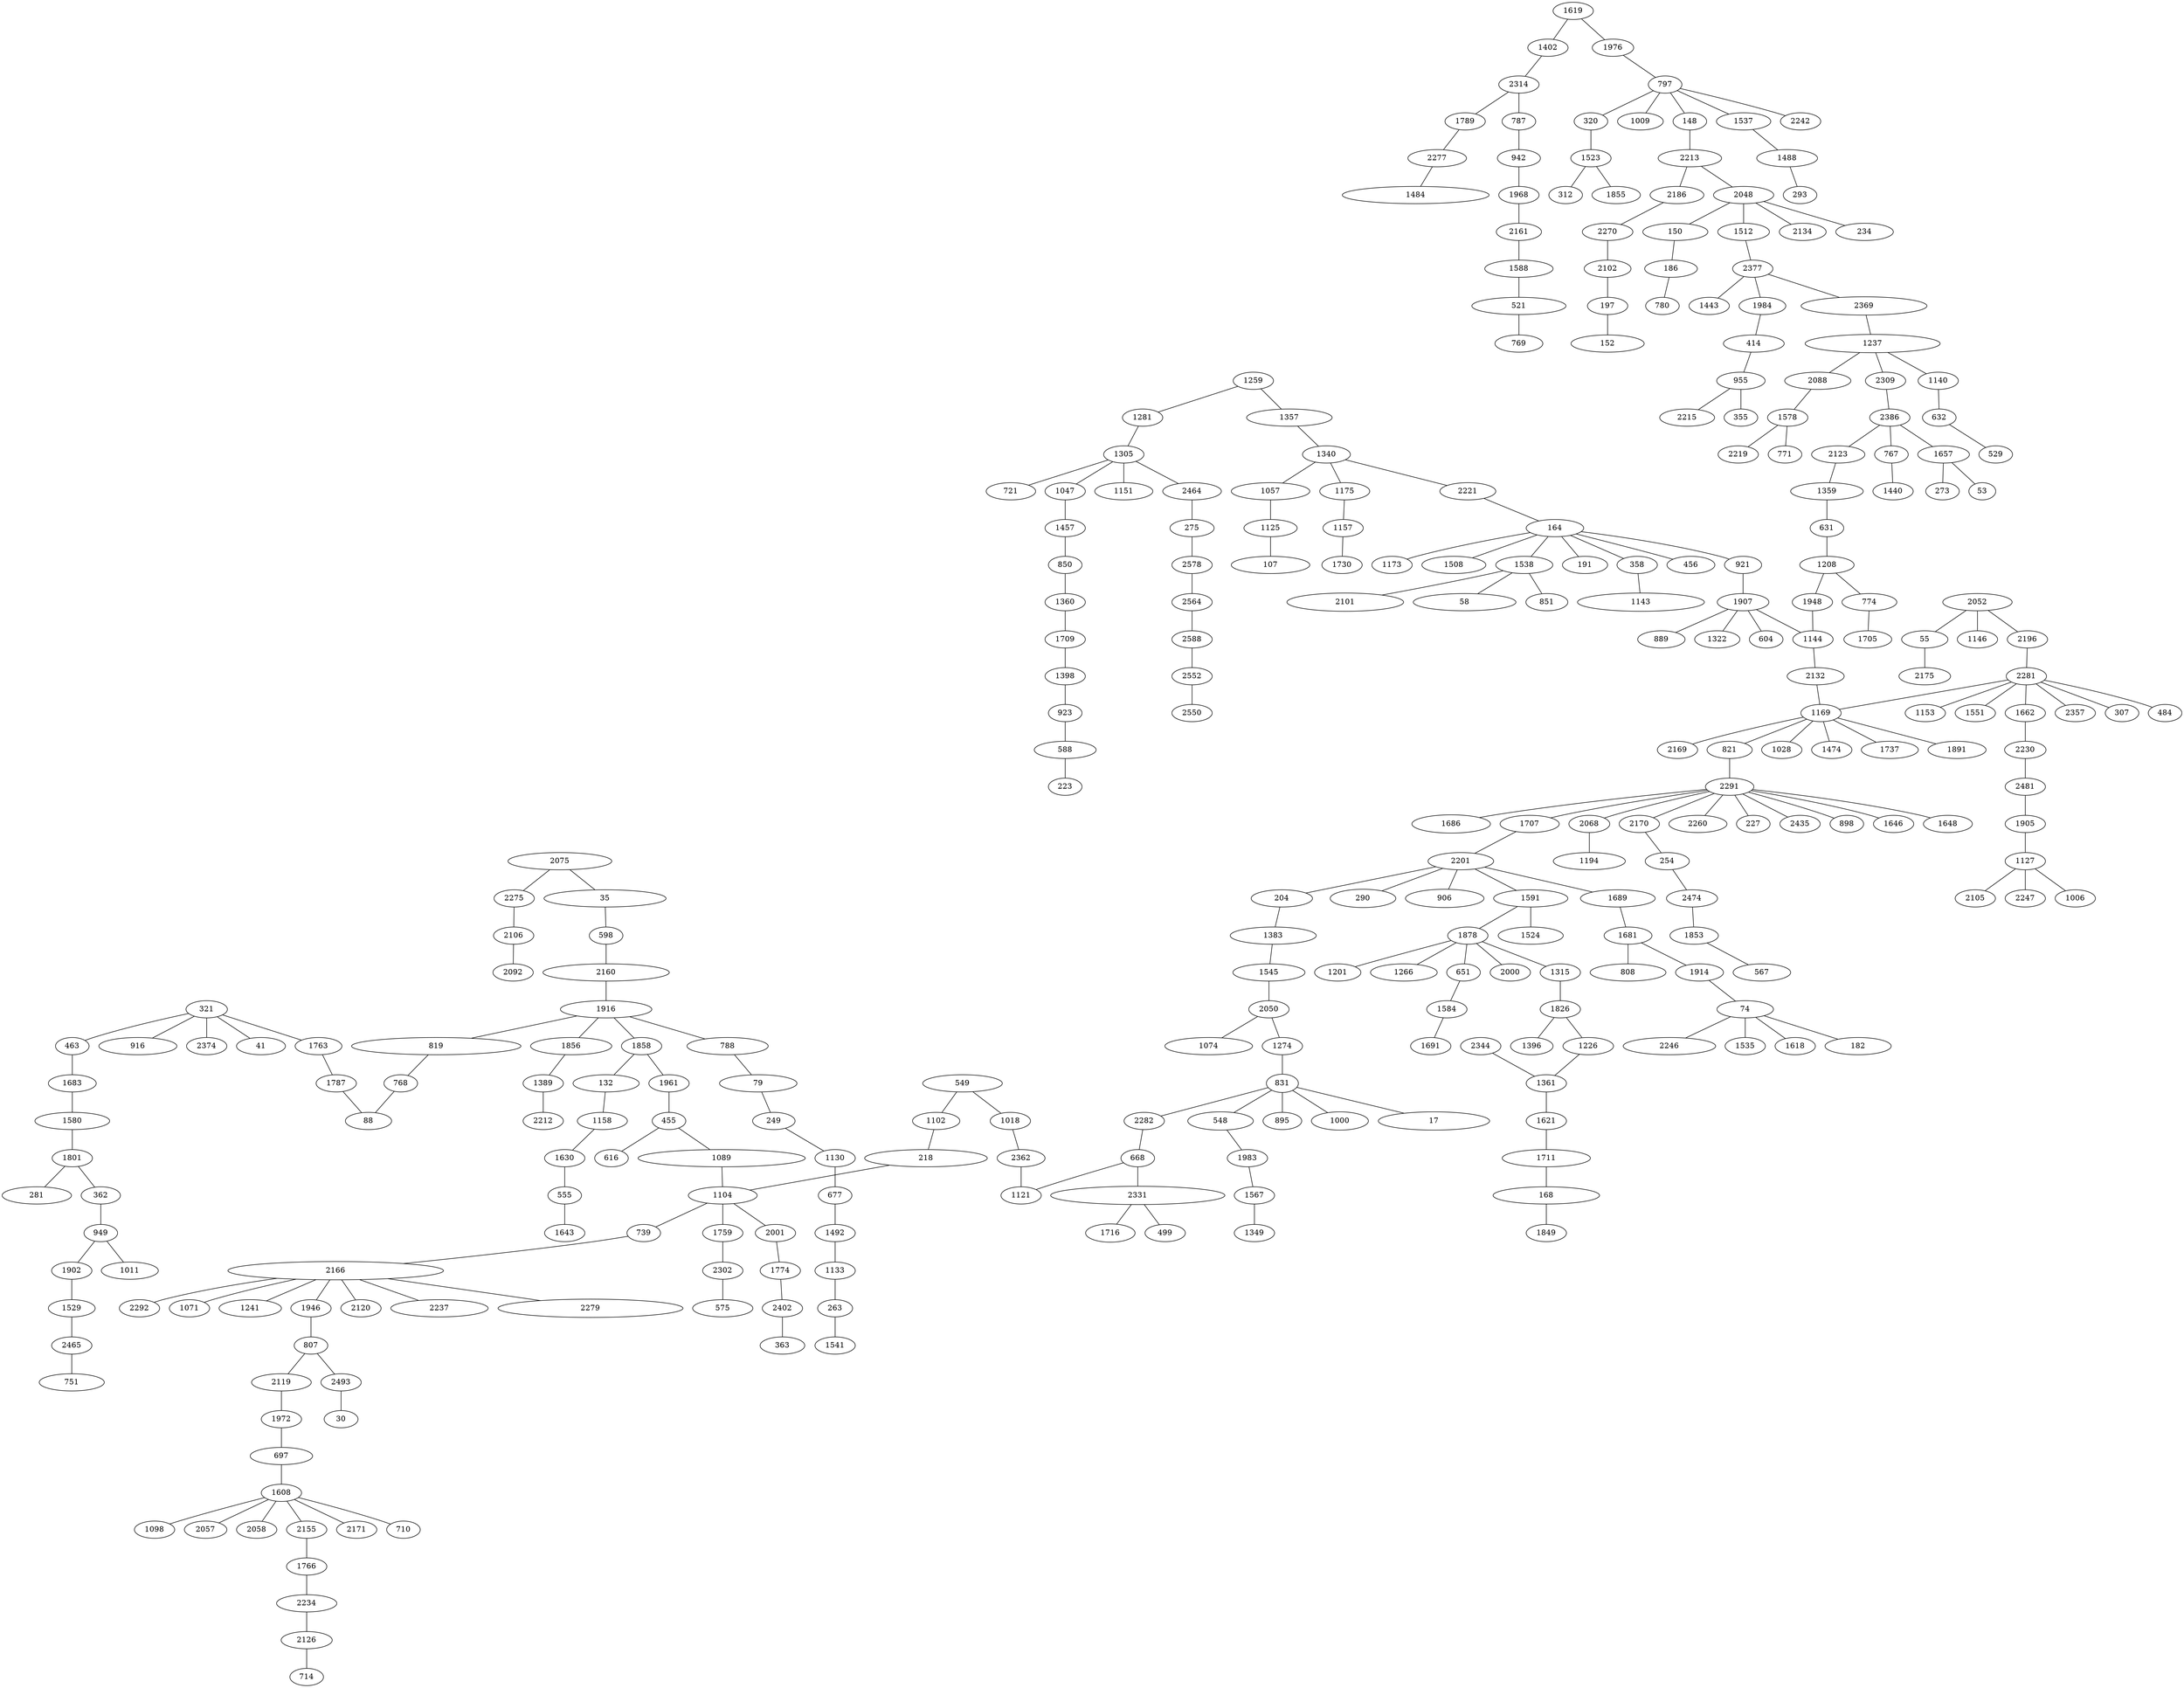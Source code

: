 graph {



	1000 [height="0.47", level="1", pos="16647.66,-24598.78", width="1.47"];
	1006 [height="0.19", level="5", pos="-19502.35,-39995.93", width="0.53"];
	1009 [height="0.24", level="4", pos="-37106.62,5399.49", width="1.18"];
	1011 [height="0.32", level="3", pos="30320.06,42332.45", width="1.47"];
	1018 [height="0.14", level="7", pos="33219.83,-21909.11", width="0.86"];
	1028 [height="0.19", level="5", pos="-9894.33,-7719.25", width="0.88"];
	1047 [height="0.14", level="7", pos="56.99,49828.87", width="0.35"];
	1057 [height="0.32", level="3", pos="-1079.00,35941.38", width="2.03"];
	107 [height="0.32", level="3", pos="4988.34,39573.71", width="2.03"];
	1071 [height="0.15", level="6", pos="21663.08,13719.65", width="0.81"];
	1074 [height="0.32", level="3", pos="14899.74,-16129.65", width="2.26"];
	1089 [height="0.32", level="3", pos="25284.85,3126.44", width="4.32"];
	1098 [height="0.14", level="7", pos="2022.86,27067.13", width="0.81"];
	1102 [height="0.19", level="5", pos="28205.48,-15206.33", width="1.22"];
	1104 [height="0.32", level="3", pos="20098.50,-34.85", width="1.78"];
	1121 [height="0.19", level="5", pos="31160.47,-28709.15", width="0.81"];
	1125 [height="0.32", level="3", pos="2747.25,38041.53", width="1.38"];
	1127 [height="0.15", level="6", pos="-18970.15,-39746.30", width="0.79"];
	1130 [height="0.15", level="6", pos="55425.44,3364.81", width="0.88"];
	1133 [height="0.19", level="5", pos="57621.38,-3973.92", width="0.90"];
	1140 [height="0.14", level="7", pos="-33972.98,-33429.21", width="0.44"];
	1143 [height="0.47", level="1", pos="-509.94,19929.81", width="3.28"];
	1144 [height="0.15", level="6", pos="-12833.30,4525.65", width="0.61"];
	1146 [height="0.19", level="5", pos="-7782.76,-27860.83", width="0.94"];
	1151 [height="0.32", level="3", pos="-2674.59,45626.42", width="1.50"];
	1153 [height="0.19", level="5", pos="-13786.08,-13849.58", width="0.67"];
	1157 [height="0.19", level="5", pos="-10314.52,36885.28", width="0.85"];
	1158 [height="0.32", level="3", pos="37580.03,-2433.88", width="1.29"];
	1169 [height="0.19", level="5", pos="-9761.83,-8605.00", width="0.47"];
	1173 [height="0.19", level="5", pos="-3517.31,21530.56", width="1.01"];
	1175 [height="0.24", level="4", pos="-8046.52,35918.49", width="1.29"];
	1194 [height="0.32", level="3", pos="-83.75,-11037.94", width="1.86"];
	1201 [height="0.32", level="3", pos="1566.27,-35887.85", width="1.19"];
	1208 [height="0.14", level="7", pos="-22463.83,2518.75", width="1.40"];
	1226 [height="0.24", level="4", pos="3923.33,-49878.81", width="1.31"];
	1237 [height="0.47", level="1", pos="-31693.44,-35268.79", width="3.49"];
	1241 [height="0.32", level="3", pos="21810.07,14732.20", width="1.61"];
	1259 [height="0.14", level="8", pos="-6016.68,40602.78", width="0.33"];
	1266 [height="0.39", level="2", pos="719.89,-37322.30", width="1.72"];
	1274 [height="0.39", level="2", pos="12234.11,-25378.44", width="0.38"];
	1281 [height="0.14", level="7", pos="-4110.95,43451.23", width="0.67"];
	1305 [height="0.14", level="7", pos="-3909.85,46091.95", width="0.54"];
	1315 [height="0.19", level="5", pos="2437.21,-41015.38", width="1.03"];
	132 [height="0.32", level="3", pos="36200.30,2411.10", width="1.71"];
	1322 [height="0.32", level="3", pos="-12185.74,10799.29", width="1.17"];
	1340 [height="0.24", level="4", pos="-5556.00,33681.96", width="1.24"];
	1349 [height="0.14", level="8", pos="17334.54,-45408.42", width="0.46"];
	1357 [height="0.39", level="2", pos="-4471.01,38930.92", width="2.21"];
	1359 [height="0.32", level="3", pos="-28093.44,-6027.58", width="1.88"];
	1360 [height="0.14", level="8", pos="8568.96,55703.28", width="0.50"];
	1361 [height="0.14", level="7", pos="5477.93,-52238.32", width="0.61"];
	1383 [height="0.15", level="6", pos="9535.44,-13865.61", width="2.22"];
	1389 [height="0.14", level="7", pos="42268.34,4201.11", width="0.86"];
	1396 [height="0.32", level="3", pos="3674.77,-46180.77", width="1.10"];
	1398 [height="0.14", level="7", pos="11302.57,56572.08", width="0.78"];
	1402 [height="0.15", level="6", pos="-32339.95,17175.18", width="0.92"];
	1440 [height="0.32", level="3", pos="-26877.09,-20889.56", width="0.68"];
	1443 [height="0.19", level="5", pos="-47795.36,-24189.33", width="1.04"];
	1457 [height="0.15", level="6", pos="1986.97,50960.83", width="0.54"];
	1474 [height="0.39", level="2", pos="-10364.02,-8281.74", width="0.86"];
	148 [height="0.19", level="5", pos="-41059.23,1122.08", width="0.82"];
	1484 [height="0.39", level="2", pos="-40505.26,31591.19", width="3.79"];
	1488 [height="0.32", level="3", pos="-42902.95,4428.84", width="1.57"];
	1492 [height="0.19", level="5", pos="57474.91,-746.50", width="0.97"];
	150 [height="0.19", level="5", pos="-45053.47,-10424.78", width="1.68"];
	1508 [height="0.32", level="3", pos="-5700.75,20932.25", width="1.65"];
	1512 [height="0.19", level="5", pos="-45350.44,-19389.01", width="1.33"];
	152 [height="0.32", level="3", pos="-61239.20,6436.58", width="1.89"];
	1523 [height="0.24", level="4", pos="-43705.08,13130.37", width="1.00"];
	1524 [height="0.39", level="2", pos="330.99,-28477.66", width="1.68"];
	1529 [height="0.32", level="3", pos="27133.50,45989.51", width="1.21"];
	1535 [height="0.24", level="4", pos="10954.85,-37904.35", width="0.71"];
	1537 [height="0.15", level="6", pos="-40998.27,4969.05", width="1.40"];
	1538 [height="0.39", level="2", pos="-11849.97,23496.38", width="1.47"];
	1541 [height="0.14", level="7", pos="58067.50,-9645.88", width="0.79"];
	1545 [height="0.24", level="4", pos="12334.44,-13029.16", width="1.86"];
	1551 [height="0.19", level="5", pos="-14574.45,-14804.92", width="0.42"];
	1567 [height="0.15", level="6", pos="17585.95,-42700.35", width="0.85"];
	1578 [height="0.19", level="5", pos="-31938.95,-44653.58", width="0.65"];
	1580 [height="0.32", level="3", pos="24963.47,37653.43", width="1.93"];
	1584 [height="0.14", level="8", pos="-3558.82,-39025.30", width="0.22"];
	1588 [height="0.24", level="4", pos="-34937.36,38545.28", width="1.76"];
	1591 [height="0.39", level="2", pos="1220.93,-30534.27", width="1.92"];
	1608 [height="0.14", level="7", pos="2938.21,27027.61", width="1.00"];
	1618 [height="0.24", level="4", pos="11330.62,-37074.23", width="0.93"];
	1619 [height="0.14", level="8", pos="-36017.86,14039.35", width="0.75"];
	1621 [height="0.14", level="8", pos="6382.44,-53011.36", width="0.35"];
	1630 [height="0.19", level="5", pos="39320.59,-6236.64", width="0.93"];
	164 [height="0.24", level="4", pos="-4845.11,21529.48", width="1.49"];
	1643 [height="0.14", level="8", pos="41293.49,-7988.77", width="0.50"];
	1646 [height="0.19", level="5", pos="-3666.05,-11869.55", width="0.43"];
	1648 [height="0.39", level="2", pos="-1245.64,-12204.24", width="1.26"];
	1657 [height="0.32", level="3", pos="-32990.25,-20638.98", width="1.33"];
	1662 [height="0.14", level="7", pos="-15117.86,-19209.16", width="0.92"];
	168 [height="0.39", level="2", pos="12010.93,-53707.98", width="2.75"];
	1681 [height="0.14", level="8", pos="7625.52,-25823.46", width="1.24"];
	1683 [height="0.32", level="3", pos="28454.00,34648.23", width="1.24"];
	1686 [height="0.47", level="1", pos="-2733.09,-12699.15", width="2.03"];
	1689 [height="0.19", level="5", pos="6087.32,-23609.50", width="1.93"];
	1691 [height="0.14", level="8", pos="-5589.07,-39832.80", width="0.54"];
	17 [height="0.47", level="1", pos="13698.65,-26036.05", width="2.88"];
	1705 [height="0.32", level="3", pos="-20855.86,8676.55", width="1.24"];
	1707 [height="0.15", level="6", pos="-97.83,-15872.08", width="1.53"];
	1709 [height="0.14", level="7", pos="8890.85,56401.03", width="0.53"];
	1711 [height="0.39", level="2", pos="8317.63,-52916.39", width="2.28"];
	1716 [height="0.47", level="1", pos="36535.94,-35898.11", width="1.28"];
	1730 [height="0.14", level="7", pos="-11194.50,37536.35", width="0.53"];
	1737 [height="0.24", level="4", pos="-8777.94,-7302.62", width="1.47"];
	1759 [height="0.14", level="8", pos="21207.59,-227.97", width="0.71"];
	1763 [height="0.39", level="2", pos="38071.23,31657.73", width="1.21"];
	1766 [height="0.14", level="7", pos="7193.03,35139.31", width="0.78"];
	1774 [height="0.14", level="7", pos="24009.56,-4228.92", width="0.67"];
	1787 [height="0.24", level="4", pos="40907.98,29809.57", width="0.67"];
	1789 [height="0.32", level="3", pos="-34655.04,24958.07", width="0.86"];
	1801 [height="0.32", level="3", pos="26530.41,40431.28", width="0.79"];
	182 [height="0.39", level="2", pos="10298.47,-38481.12", width="1.71"];
	1826 [height="0.19", level="5", pos="3492.22,-46059.43", width="0.68"];
	1849 [height="0.19", level="5", pos="13084.40,-53823.09", width="0.69"];
	1853 [height="0.19", level="5", pos="11376.45,-4992.11", width="1.25"];
	1855 [height="0.14", level="7", pos="-43640.50,13731.43", width="1.25"];
	1856 [height="0.39", level="2", pos="42275.34,5151.65", width="2.10"];
	1858 [height="0.19", level="5", pos="36166.81,5724.62", width="0.82"];
	186 [height="0.19", level="5", pos="-46552.31,-9749.50", width="1.36"];
	1878 [height="0.15", level="6", pos="1423.50,-36664.57", width="0.53"];
	1891 [height="0.32", level="3", pos="-8399.71,-8289.90", width="1.50"];
	1902 [height="0.19", level="5", pos="28651.01,44653.70", width="1.01"];
	1905 [height="0.15", level="6", pos="-17323.74,-35714.25", width="0.78"];
	1907 [height="0.19", level="5", pos="-11306.60,10481.97", width="1.33"];
	191 [height="0.24", level="4", pos="-3880.93,22289.87", width="1.17"];
	1914 [height="0.24", level="4", pos="8998.54,-29360.20", width="1.24"];
	1916 [height="0.39", level="2", pos="40043.27,9939.05", width="2.36"];
	1946 [height="0.15", level="6", pos="17604.32,16439.28", width="0.81"];
	1948 [height="0.15", level="6", pos="-17694.58,5457.37", width="0.81"];
	1961 [height="0.19", level="5", pos="31051.71,4920.86", width="0.36"];
	1968 [height="0.15", level="6", pos="-31167.22,33469.05", width="0.92"];
	197 [height="0.19", level="5", pos="-59829.60,5603.29", width="1.04"];
	1972 [height="0.19", level="5", pos="7379.90,21930.95", width="0.32"];
	1976 [height="0.19", level="5", pos="-35293.08,10831.39", width="1.07"];
	1983 [height="0.14", level="8", pos="18015.03,-42440.16", width="0.74"];
	1984 [height="0.19", level="5", pos="-49060.24,-26141.20", width="1.21"];
	2000 [height="0.14", level="8", pos="1852.75,-36587.67", width="0.92"];
	2001 [height="0.14", level="7", pos="20931.34,-2306.87", width="0.61"];
	204 [height="0.32", level="3", pos="6804.64,-15607.66", width="1.58"];
	2048 [height="0.19", level="5", pos="-43542.37,-11124.95", width="1.56"];
	2050 [height="0.24", level="4", pos="15732.31,-16039.90", width="0.92"];
	2052 [height="0.32", level="3", pos="-9791.27,-26368.35", width="1.79"];
	2057 [height="0.14", level="7", pos="3843.07,27458.90", width="1.10"];
	2058 [height="0.14", level="8", pos="3619.36,26598.81", width="0.57"];
	2068 [height="0.14", level="7", pos="-1097.24,-11286.72", width="1.06"];
	2075 [height="0.32", level="3", pos="24752.93,27802.35", width="2.68"];
	2088 [height="0.19", level="5", pos="-32675.95,-39888.88", width="1.71"];
	2092 [height="0.14", level="7", pos="20325.65,30526.63", width="0.64"];
	2101 [height="0.47", level="1", pos="-14961.30,23255.93", width="3.01"];
	2102 [height="0.32", level="3", pos="-57492.87,4270.01", width="1.21"];
	2105 [height="0.15", level="6", pos="-18675.54,-40840.00", width="0.61"];
	2106 [height="0.14", level="7", pos="21563.86,29609.61", width="0.81"];
	2119 [height="0.19", level="5", pos="11448.66,20092.97", width="1.54"];
	2120 [height="0.14", level="7", pos="21094.79,12218.64", width="0.65"];
	2123 [height="0.19", level="5", pos="-29201.72,-14500.12", width="1.38"];
	2126 [height="0.14", level="7", pos="10025.93,40879.92", width="1.32"];
	2132 [height="0.32", level="3", pos="-9165.86,-1822.18", width="1.47"];
	2134 [height="0.15", level="6", pos="-42317.86,-11898.49", width="1.21"];
	2155 [height="0.14", level="7", pos="4997.69,31538.59", width="0.71"];
	2160 [height="0.39", level="2", pos="37310.47,17744.35", width="3.26"];
	2161 [height="0.15", level="6", pos="-32115.40,36785.47", width="1.17"];
	2166 [height="0.47", level="1", pos="20200.14,13224.62", width="5.57"];
	2169 [height="0.19", level="5", pos="-10293.52,-9050.31", width="0.75"];
	2170 [height="0.15", level="6", pos="1510.39,-8467.42", width="0.57"];
	2171 [height="0.14", level="7", pos="4002.96,26917.96", width="0.63"];
	2175 [height="0.32", level="3", pos="-11083.93,-35098.21", width="1.33"];
	218 [height="0.32", level="3", pos="22789.63,-10993.68", width="3.17"];
	2186 [height="0.15", level="6", pos="-48046.54,-963.53", width="1.39"];
	2196 [height="0.19", level="5", pos="-11654.58,-19470.18", width="0.74"];
	2201 [height="0.32", level="3", pos="2780.59,-19898.51", width="1.69"];
	2212 [height="0.14", level="7", pos="42685.53,3319.32", width="0.67"];
	2213 [height="0.19", level="5", pos="-44269.19,-4275.92", width="1.64"];
	2215 [height="0.19", level="5", pos="-53868.17,-30338.48", width="1.42"];
	2219 [height="0.19", level="5", pos="-32375.48,-45366.54", width="0.86"];
	2221 [height="0.19", level="5", pos="-4529.88,27952.32", width="1.44"];
	223 [height="0.15", level="6", pos="13243.98,51530.86", width="0.86"];
	2230 [height="0.14", level="7", pos="-15661.11,-26023.17", width="1.07"];
	2234 [height="0.14", level="7", pos="8590.64,39305.65", width="1.56"];
	2237 [height="0.32", level="3", pos="21232.61,15405.71", width="2.51"];
	2242 [height="0.19", level="5", pos="-36770.87,4340.61", width="0.72"];
	2246 [height="0.24", level="4", pos="10918.09,-36027.36", width="2.39"];
	2247 [height="0.15", level="6", pos="-19569.82,-41027.40", width="0.74"];
	2260 [height="0.32", level="3", pos="-1930.69,-10368.59", width="1.50"];
	227 [height="0.19", level="5", pos="-3188.41,-12364.17", width="0.36"];
	2270 [height="0.32", level="3", pos="-51485.15,700.79", width="1.31"];
	2275 [height="0.14", level="7", pos="22103.01,29163.03", width="1.00"];
	2277 [height="0.39", level="2", pos="-37694.00,28392.05", width="1.51"];
	2279 [height="0.47", level="1", pos="24274.84,14073.37", width="4.78"];
	2281 [height="0.14", level="7", pos="-13678.40,-14750.56", width="0.64"];
	2282 [height="0.14", level="7", pos="23544.14,-29338.80", width="1.04"];
	2291 [height="0.15", level="6", pos="-2434.48,-11232.25", width="1.25"];
	2292 [height="0.14", level="8", pos="21808.54,12495.13", width="0.43"];
	2302 [height="0.14", level="7", pos="23657.44,-1409.84", width="0.64"];
	2309 [height="0.19", level="5", pos="-30471.48,-29410.56", width="0.85"];
	2314 [height="0.24", level="4", pos="-33505.49,22846.33", width="0.57"];
	2331 [height="0.47", level="1", pos="32780.74,-35187.76", width="4.50"];
	234 [height="0.19", level="5", pos="-42333.58,-11086.79", width="1.49"];
	2344 [height="0.19", level="5", pos="5138.17,-53536.52", width="0.29"];
	2357 [height="0.15", level="6", pos="-14393.71,-14062.25", width="0.40"];
	2362 [height="0.19", level="5", pos="33613.23,-25199.24", width="1.24"];
	2369 [height="0.47", level="1", pos="-46970.25,-27919.61", width="3.25"];
	2374 [height="0.14", level="7", pos="32600.11,32767.00", width="0.18"];
	2377 [height="0.14", level="7", pos="-47707.77,-24698.12", width="0.94"];
	2386 [height="0.19", level="5", pos="-30386.09,-20838.33", width="0.54"];
	2402 [height="0.14", level="7", pos="24374.32,-5656.07", width="0.82"];
	2435 [height="0.14", level="7", pos="-4479.38,-11216.77", width="0.47"];
	2464 [height="0.32", level="3", pos="-6679.37,46899.74", width="1.51"];
	2465 [height="0.32", level="3", pos="24790.72,46820.25", width="0.96"];
	2474 [height="0.19", level="5", pos="7659.27,-4969.85", width="1.32"];
	2481 [height="0.15", level="6", pos="-16921.50,-28538.96", width="0.89"];
	249 [height="0.24", level="4", pos="53333.38,5529.41", width="1.10"];
	2493 [height="0.32", level="3", pos="14973.75,17332.04", width="0.90"];
	254 [height="0.14", level="7", pos="5859.85,-7882.74", width="1.14"];
	2550 [height="0.14", level="8", pos="-21172.62,47394.87", width="0.54"];
	2552 [height="0.14", level="8", pos="-20152.97,47138.61", width="0.68"];
	2564 [height="0.14", level="8", pos="-17147.19,46786.07", width="0.53"];
	2578 [height="0.14", level="7", pos="-14174.26,49027.49", width="0.65"];
	2588 [height="0.14", level="8", pos="-19196.64,48297.60", width="0.61"];
	263 [height="0.19", level="5", pos="58115.01,-7937.69", width="0.90"];
	273 [height="0.15", level="6", pos="-33648.98,-20773.50", width="0.33"];
	275 [height="0.14", level="7", pos="-11593.92,46448.35", width="1.14"];
	281 [height="0.32", level="3", pos="26842.20,39573.10", width="1.79"];
	290 [height="0.47", level="1", pos="2338.53,-18435.94", width="1.69"];
	293 [height="0.19", level="5", pos="-44716.10,4283.93", width="0.72"];
	30 [height="0.32", level="3", pos="15285.09,16290.68", width="0.88"];
	307 [height="0.15", level="6", pos="-12759.41,-14582.56", width="0.26"];
	312 [height="0.14", level="7", pos="-44748.45,13887.72", width="0.65"];
	320 [height="0.24", level="4", pos="-40957.08,8771.36", width="0.76"];
	321 [height="0.32", level="3", pos="32904.58,32403.14", width="1.07"];
	35 [height="0.39", level="2", pos="29434.04,25162.62", width="3.15"];
	355 [height="0.15", level="6", pos="-53708.84,-31470.49", width="0.75"];
	358 [height="0.19", level="5", pos="-2154.14,20476.24", width="1.04"];
	362 [height="0.14", level="7", pos="28367.50,41796.59", width="1.01"];
	363 [height="0.14", level="7", pos="26153.66,-6099.14", width="1.15"];
	41 [height="0.32", level="3", pos="32943.56,30673.03", width="1.26"];
	414 [height="0.14", level="8", pos="-52175.75,-29105.81", width="1.57"];
	455 [height="0.14", level="8", pos="28190.77,5051.59", width="0.47"];
	456 [height="0.19", level="5", pos="-5334.47,22409.39", width="1.24"];
	463 [height="0.14", level="7", pos="29393.28,33329.51", width="0.64"];
	484 [height="0.19", level="5", pos="-13831.07,-15521.06", width="0.63"];
	499 [height="0.15", level="6", pos="33513.92,-35080.85", width="1.04"];
	521 [height="0.24", level="4", pos="-37904.26,40870.90", width="2.43"];
	529 [height="0.15", level="6", pos="-32838.52,-31520.19", width="0.64"];
	53 [height="0.32", level="3", pos="-34237.17,-20001.81", width="0.35"];
	548 [height="0.47", level="1", pos="17567.83,-38571.06", width="1.69"];
	549 [height="0.14", level="7", pos="31404.79,-18541.08", width="2.06"];
	55 [height="0.32", level="3", pos="-10107.40,-32082.63", width="1.19"];
	555 [height="0.14", level="8", pos="39171.61,-6715.25", width="0.67"];
	567 [height="0.19", level="5", pos="12719.84,-3898.48", width="1.49"];
	575 [height="0.32", level="3", pos="24161.44,-1187.20", width="1.56"];
	58 [height="0.39", level="2", pos="-15920.35,24207.19", width="2.65"];
	588 [height="0.32", level="3", pos="12690.57,53455.50", width="1.60"];
	598 [height="0.32", level="3", pos="33967.84,21972.81", width="0.65"];
	604 [height="0.32", level="3", pos="-10832.50,10075.34", width="0.58"];
	616 [height="0.14", level="8", pos="28421.72,3388.93", width="0.51"];
	631 [height="0.19", level="5", pos="-24227.35,1240.95", width="0.65"];
	632 [height="0.14", level="7", pos="-32656.12,-32510.68", width="0.60"];
	651 [height="0.32", level="3", pos="-2598.32,-38181.81", width="0.67"];
	668 [height="0.14", level="8", pos="30332.61,-33298.11", width="0.67"];
	677 [height="0.14", level="7", pos="56191.18,2856.73", width="0.67"];
	697 [height="0.15", level="6", pos="4041.21,24330.89", width="1.61"];
	710 [height="0.15", level="6", pos="3779.92,25715.49", width="0.69"];
	714 [height="0.14", level="7", pos="10513.69,43023.13", width="0.82"];
	721 [height="0.39", level="2", pos="-4318.14,45752.56", width="1.28"];
	739 [height="0.15", level="6", pos="19929.02,6387.73", width="0.81"];
	74 [height="0.24", level="4", pos="10295.11,-36353.63", width="1.46"];
	751 [height="0.32", level="3", pos="23030.09,46812.94", width="1.68"];
	767 [height="0.19", level="5", pos="-28133.19,-22129.12", width="0.64"];
	768 [height="0.24", level="4", pos="42834.86,23622.91", width="0.50"];
	769 [height="0.24", level="4", pos="-40017.55,41868.34", width="1.24"];
	771 [height="0.19", level="5", pos="-31678.38,-44985.00", width="0.83"];
	774 [height="0.32", level="3", pos="-21531.11,7246.56", width="1.42"];
	780 [height="0.15", level="6", pos="-47367.00,-9212.63", width="0.32"];
	787 [height="0.24", level="4", pos="-30405.32,26992.94", width="0.50"];
	788 [height="0.24", level="4", pos="45318.40,8126.93", width="2.10"];
	79 [height="0.39", level="2", pos="49654.22,6786.14", width="2.00"];
	797 [height="0.19", level="5", pos="-38553.76,5343.57", width="0.83"];
	807 [height="0.15", level="6", pos="14692.67,18330.50", width="0.46"];
	808 [height="0.39", level="2", pos="7270.85,-25675.98", width="1.96"];
	819 [height="0.39", level="2", pos="42379.88,19305.62", width="4.38"];
	821 [height="0.19", level="5", pos="-5720.26,-10071.05", width="1.17"];
	831 [height="0.47", level="1", pos="18595.80,-30018.42", width="0.82"];
	850 [height="0.19", level="5", pos="4352.92,55417.94", width="0.78"];
	851 [height="0.32", level="3", pos="-14265.86,24921.36", width="1.08"];
	88 [height="0.32", level="3", pos="42504.59,27025.85", width="1.19"];
	889 [height="0.32", level="3", pos="-10171.84,10915.90", width="1.22"];
	895 [height="0.14", level="7", pos="16825.15,-28163.22", width="1.00"];
	898 [height="0.15", level="6", pos="-2777.70,-10577.36", width="0.50"];
	906 [height="0.47", level="1", pos="1121.35,-20492.30", width="2.03"];
	916 [height="0.32", level="3", pos="34090.19,31395.91", width="2.01"];
	921 [height="0.19", level="5", pos="-7923.53,16158.07", width="0.96"];
	923 [height="0.14", level="7", pos="12352.69,53690.85", width="0.76"];
	942 [height="0.15", level="6", pos="-29924.60,30946.62", width="1.11"];
	949 [height="0.19", level="5", pos="28585.24,42734.85", width="0.75"];
	955 [height="0.14", level="7", pos="-52837.98,-29166.62", width="1.25"];
	767 -- 1440 [ ];
	1359 -- 631 [ ];
	631 -- 1208 [ ];
	1208 -- 774 [ ];
	1208 -- 1948 [ ];
	774 -- 1705 [ ];
	1948 -- 1144 [ ];
	1144 -- 2132 [ ];
	2132 -- 1169 [ ];
	2052 -- 55 [ ];
	2314 -- 787 [ ];
	2052 -- 1146 [ ];
	2052 -- 2196 [ ];
	55 -- 2175 [ ];
	2196 -- 2281 [ ];
	2281 -- 484 [ ];
	2281 -- 1169 [ ];
	2281 -- 1153 [ ];
	2281 -- 2357 [ ];
	2281 -- 1551 [ ];
	2281 -- 307 [ ];
	2314 -- 1789 [ ];
	2281 -- 1662 [ ];
	1169 -- 821 [ ];
	1169 -- 2169 [ ];
	1169 -- 1891 [ ];
	1169 -- 1474 [ ];
	1169 -- 1028 [ ];
	1169 -- 1737 [ ];
	1662 -- 2230 [ ];
	821 -- 2291 [ ];
	2230 -- 2481 [ ];
	148 -- 2213 [ ];
	2291 -- 2170 [ ];
	2291 -- 1707 [ ];
	2291 -- 2068 [ ];
	2291 -- 2260 [ ];
	2291 -- 1686 [ ];
	2291 -- 227 [ ];
	2291 -- 1648 [ ];
	2291 -- 898 [ ];
	2291 -- 1646 [ ];
	2291 -- 2435 [ ];
	320 -- 1523 [ ];
	2481 -- 1905 [ ];
	2170 -- 254 [ ];
	1707 -- 2201 [ ];
	2068 -- 1194 [ ];
	1905 -- 1127 [ ];
	2075 -- 2275 [ ];
	2075 -- 35 [ ];
	2275 -- 2106 [ ];
	35 -- 598 [ ];
	2106 -- 2092 [ ];
	1537 -- 1488 [ ];
	598 -- 2160 [ ];
	2160 -- 1916 [ ];
	1916 -- 1858 [ ];
	1916 -- 819 [ ];
	1916 -- 1856 [ ];
	1916 -- 788 [ ];
	1858 -- 132 [ ];
	1858 -- 1961 [ ];
	819 -- 768 [ ];
	1856 -- 1389 [ ];
	787 -- 942 [ ];
	788 -- 79 [ ];
	132 -- 1158 [ ];
	1961 -- 455 [ ];
	768 -- 88 [ ];
	1389 -- 2212 [ ];
	79 -- 249 [ ];
	254 -- 2474 [ ];
	2201 -- 204 [ ];
	2201 -- 290 [ ];
	2201 -- 906 [ ];
	1789 -- 2277 [ ];
	2201 -- 1591 [ ];
	2201 -- 1689 [ ];
	1127 -- 1006 [ ];
	1127 -- 2105 [ ];
	1127 -- 2247 [ ];
	2474 -- 1853 [ ];
	204 -- 1383 [ ];
	1591 -- 1878 [ ];
	1591 -- 1524 [ ];
	1689 -- 1681 [ ];
	2213 -- 2048 [ ];
	1853 -- 567 [ ];
	1383 -- 1545 [ ];
	1878 -- 1315 [ ];
	1878 -- 651 [ ];
	1878 -- 1201 [ ];
	1878 -- 2000 [ ];
	1878 -- 1266 [ ];
	1681 -- 808 [ ];
	1681 -- 1914 [ ];
	321 -- 463 [ ];
	2213 -- 2186 [ ];
	321 -- 1763 [ ];
	321 -- 2374 [ ];
	321 -- 916 [ ];
	321 -- 41 [ ];
	463 -- 1683 [ ];
	1763 -- 1787 [ ];
	1683 -- 1580 [ ];
	1787 -- 88 [ ];
	1580 -- 1801 [ ];
	1801 -- 362 [ ];
	1523 -- 312 [ ];
	1619 -- 1976 [ ];
	1801 -- 281 [ ];
	362 -- 949 [ ];
	949 -- 1011 [ ];
	949 -- 1902 [ ];
	1545 -- 2050 [ ];
	2050 -- 1274 [ ];
	2050 -- 1074 [ ];
	1274 -- 831 [ ];
	831 -- 548 [ ];
	831 -- 2282 [ ];
	1523 -- 1855 [ ];
	831 -- 895 [ ];
	831 -- 17 [ ];
	831 -- 1000 [ ];
	1315 -- 1826 [ ];
	651 -- 1584 [ ];
	1914 -- 74 [ ];
	548 -- 1983 [ ];
	2282 -- 668 [ ];
	1826 -- 1226 [ ];
	1826 -- 1396 [ ];
	1488 -- 293 [ ];
	1584 -- 1691 [ ];
	74 -- 1618 [ ];
	74 -- 182 [ ];
	74 -- 1535 [ ];
	74 -- 2246 [ ];
	1983 -- 1567 [ ];
	668 -- 1121 [ ];
	668 -- 2331 [ ];
	1226 -- 1361 [ ];
	2344 -- 1361 [ ];
	942 -- 1968 [ ];
	1361 -- 1621 [ ];
	1621 -- 1711 [ ];
	1711 -- 168 [ ];
	168 -- 1849 [ ];
	1902 -- 1529 [ ];
	1529 -- 2465 [ ];
	2465 -- 751 [ ];
	1158 -- 1630 [ ];
	455 -- 1089 [ ];
	455 -- 616 [ ];
	2277 -- 1484 [ ];
	249 -- 1130 [ ];
	1630 -- 555 [ ];
	1089 -- 1104 [ ];
	1130 -- 677 [ ];
	549 -- 1102 [ ];
	549 -- 1018 [ ];
	1102 -- 218 [ ];
	1018 -- 2362 [ ];
	218 -- 1104 [ ];
	2362 -- 1121 [ ];
	2048 -- 2134 [ ];
	1104 -- 739 [ ];
	1104 -- 1759 [ ];
	1104 -- 2001 [ ];
	739 -- 2166 [ ];
	1759 -- 2302 [ ];
	2001 -- 1774 [ ];
	2166 -- 2120 [ ];
	2166 -- 2279 [ ];
	2166 -- 1946 [ ];
	2166 -- 2237 [ ];
	2048 -- 234 [ ];
	2166 -- 1071 [ ];
	2166 -- 1241 [ ];
	2166 -- 2292 [ ];
	2302 -- 575 [ ];
	1774 -- 2402 [ ];
	2331 -- 499 [ ];
	2331 -- 1716 [ ];
	1946 -- 807 [ ];
	2402 -- 363 [ ];
	1588 -- 521 [ ];
	2048 -- 150 [ ];
	521 -- 769 [ ];
	555 -- 1643 [ ];
	677 -- 1492 [ ];
	1492 -- 1133 [ ];
	807 -- 2119 [ ];
	807 -- 2493 [ ];
	2119 -- 1972 [ ];
	2493 -- 30 [ ];
	1972 -- 697 [ ];
	697 -- 1608 [ ];
	2048 -- 1512 [ ];
	1608 -- 1098 [ ];
	1608 -- 2171 [ ];
	1608 -- 2155 [ ];
	1608 -- 2058 [ ];
	1608 -- 2057 [ ];
	1608 -- 710 [ ];
	2155 -- 1766 [ ];
	1766 -- 2234 [ ];
	1567 -- 1349 [ ];
	1709 -- 1398 [ ];
	2186 -- 2270 [ ];
	2588 -- 2552 [ ];
	1133 -- 263 [ ];
	263 -- 1541 [ ];
	2234 -- 2126 [ ];
	1398 -- 923 [ ];
	923 -- 588 [ ];
	588 -- 223 [ ];
	2126 -- 714 [ ];
	2552 -- 2550 [ ];
	1968 -- 2161 [ ];
	1619 -- 1402 [ ];
	150 -- 186 [ ];
	1512 -- 2377 [ ];
	2270 -- 2102 [ ];
	2161 -- 1588 [ ];
	186 -- 780 [ ];
	2377 -- 2369 [ ];
	2377 -- 1984 [ ];
	2377 -- 1443 [ ];
	2369 -- 1237 [ ];
	1984 -- 414 [ ];
	1976 -- 797 [ ];
	2102 -- 197 [ ];
	1237 -- 2088 [ ];
	1237 -- 2309 [ ];
	1237 -- 1140 [ ];
	414 -- 955 [ ];
	197 -- 152 [ ];
	2088 -- 1578 [ ];
	2309 -- 2386 [ ];
	1140 -- 632 [ ];
	955 -- 355 [ ];
	1402 -- 2314 [ ];
	955 -- 2215 [ ];
	1578 -- 2219 [ ];
	1578 -- 771 [ ];
	2386 -- 2123 [ ];
	2386 -- 1657 [ ];
	2386 -- 767 [ ];
	632 -- 529 [ ];
	1259 -- 1357 [ ];
	1259 -- 1281 [ ];
	1357 -- 1340 [ ];
	797 -- 148 [ ];
	1281 -- 1305 [ ];
	1340 -- 2221 [ ];
	1340 -- 1057 [ ];
	1340 -- 1175 [ ];
	1305 -- 721 [ ];
	1305 -- 1047 [ ];
	1305 -- 2464 [ ];
	1305 -- 1151 [ ];
	2221 -- 164 [ ];
	1057 -- 1125 [ ];
	797 -- 2242 [ ];
	1175 -- 1157 [ ];
	1047 -- 1457 [ ];
	2464 -- 275 [ ];
	164 -- 1508 [ ];
	164 -- 358 [ ];
	164 -- 1173 [ ];
	164 -- 921 [ ];
	164 -- 1538 [ ];
	164 -- 191 [ ];
	164 -- 456 [ ];
	797 -- 320 [ ];
	1125 -- 107 [ ];
	1157 -- 1730 [ ];
	1457 -- 850 [ ];
	275 -- 2578 [ ];
	358 -- 1143 [ ];
	921 -- 1907 [ ];
	1538 -- 2101 [ ];
	1538 -- 58 [ ];
	1538 -- 851 [ ];
	850 -- 1360 [ ];
	797 -- 1009 [ ];
	2578 -- 2564 [ ];
	1907 -- 1144 [ ];
	1907 -- 889 [ ];
	1907 -- 1322 [ ];
	1907 -- 604 [ ];
	1360 -- 1709 [ ];
	2564 -- 2588 [ ];
	2123 -- 1359 [ ];
	1657 -- 53 [ ];
	1657 -- 273 [ ];
	797 -- 1537 [ ];
}
